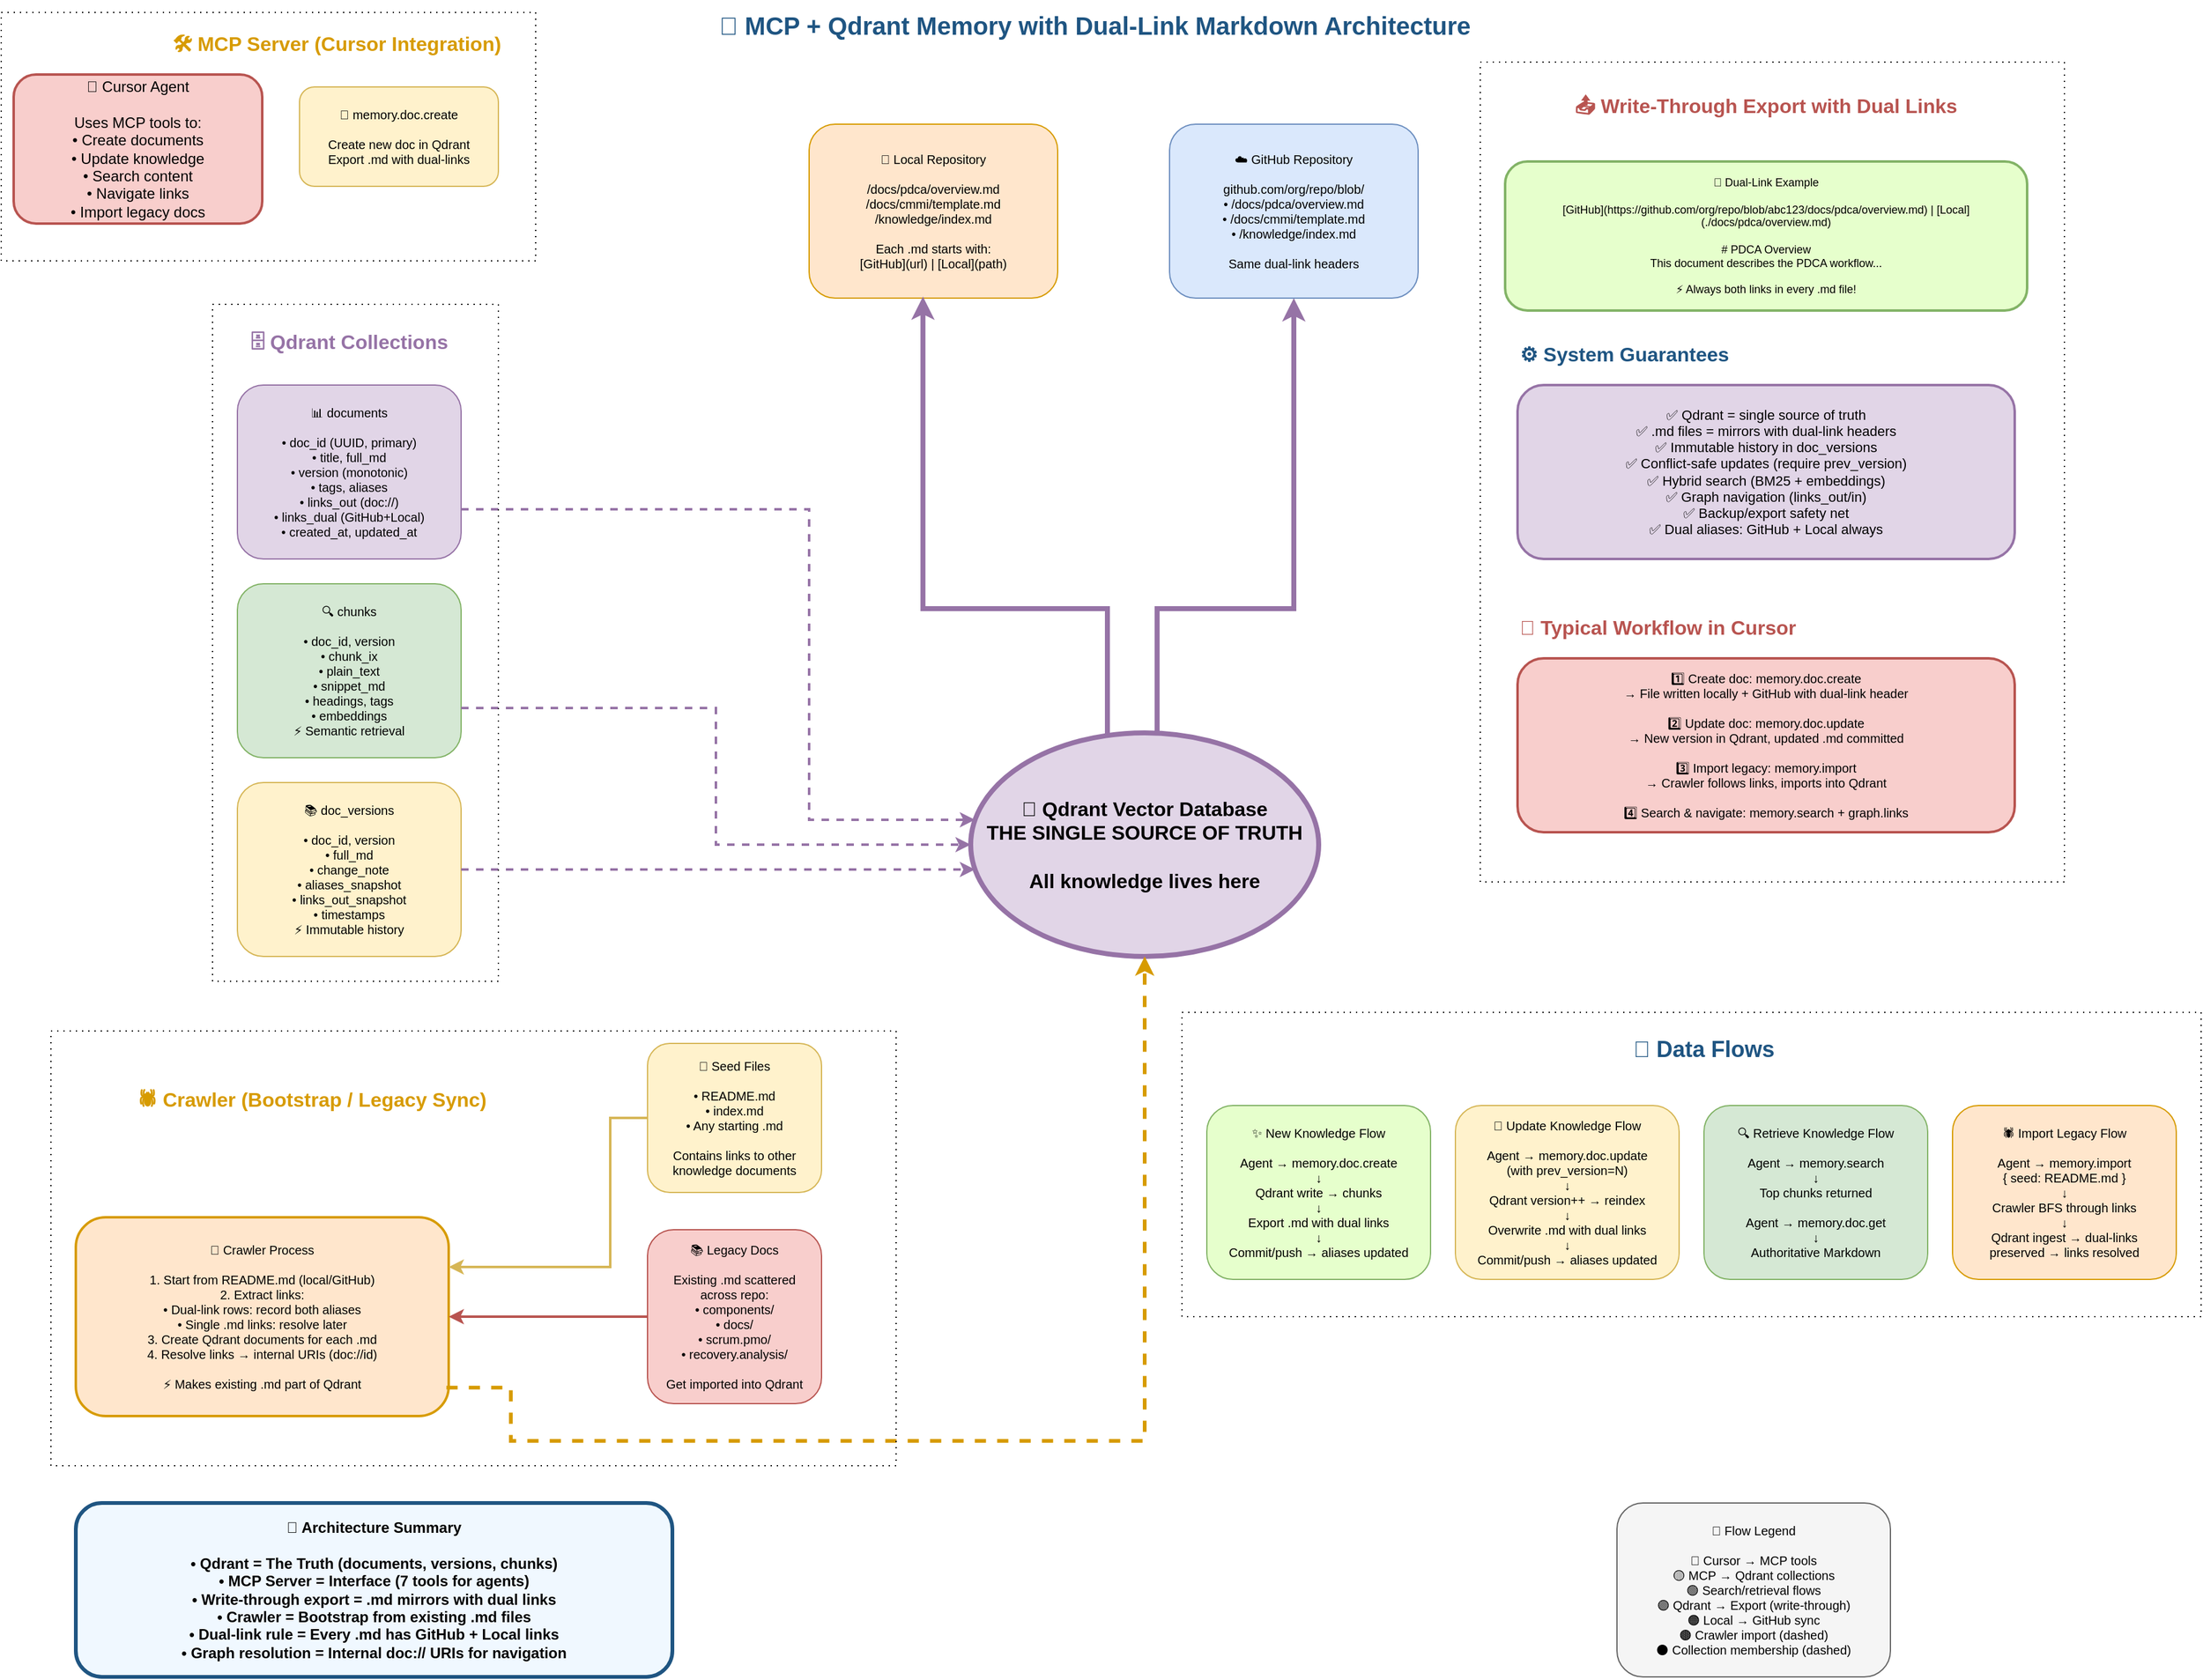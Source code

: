 <mxfile>
    <diagram name="MCP + Qdrant Memory with Dual-Link Markdown Architecture" id="mcp-qdrant-arch">
        <mxGraphModel dx="2137" dy="716" grid="1" gridSize="10" guides="1" tooltips="1" connect="1" arrows="1" fold="1" page="1" pageScale="1" pageWidth="1800" pageHeight="1400" math="0" shadow="0">
            <root>
                <mxCell id="0"/>
                <mxCell id="1" parent="0"/>
                <mxCell id="title" value="🔄 MCP + Qdrant Memory with Dual-Link Markdown Architecture" style="text;html=1;strokeColor=none;fillColor=none;align=center;verticalAlign=middle;whiteSpace=wrap;rounded=0;fontSize=20;fontStyle=1;fontColor=#1f5582;" parent="1" vertex="1">
                    <mxGeometry x="200" y="10" width="1400" height="40" as="geometry"/>
                </mxCell>
                <mxCell id="qdrant-core" value="🧠 Qdrant Vector Database&lt;br&gt;THE SINGLE SOURCE OF TRUTH&lt;br&gt;&lt;br&gt;All knowledge lives here" style="ellipse;whiteSpace=wrap;html=1;fontSize=16;fontStyle=1;fillColor=#e1d5e7;strokeColor=#9673a6;strokeWidth=4;" parent="1" vertex="1">
                    <mxGeometry x="800" y="600" width="280" height="180" as="geometry"/>
                </mxCell>
                <mxCell id="collections-title" value="🗄️ Qdrant Collections" style="text;html=1;strokeColor=none;fillColor=none;align=center;verticalAlign=middle;whiteSpace=wrap;rounded=0;fontSize=16;fontStyle=1;fontColor=#9673a6;" parent="1" vertex="1">
                    <mxGeometry x="200" y="270" width="200" height="30" as="geometry"/>
                </mxCell>
                <mxCell id="documents-collection" value="📊 documents&lt;br&gt;&lt;br&gt;• doc_id (UUID, primary)&lt;br&gt;• title, full_md&lt;br&gt;• version (monotonic)&lt;br&gt;• tags, aliases&lt;br&gt;• links_out (doc://&lt;id&gt;)&lt;br&gt;• links_dual (GitHub+Local)&lt;br&gt;• created_at, updated_at" style="rounded=1;whiteSpace=wrap;html=1;fontSize=10;fillColor=#e1d5e7;strokeColor=#9673a6;" parent="1" vertex="1">
                    <mxGeometry x="210" y="320" width="180" height="140" as="geometry"/>
                </mxCell>
                <mxCell id="doc-versions-collection" value="📚 doc_versions&lt;br&gt;&lt;br&gt;• doc_id, version&lt;br&gt;• full_md&lt;br&gt;• change_note&lt;br&gt;• aliases_snapshot&lt;br&gt;• links_out_snapshot&lt;br&gt;• timestamps&lt;br&gt;⚡ Immutable history" style="rounded=1;whiteSpace=wrap;html=1;fontSize=10;fillColor=#fff2cc;strokeColor=#d6b656;" parent="1" vertex="1">
                    <mxGeometry x="210" y="640" width="180" height="140" as="geometry"/>
                </mxCell>
                <mxCell id="chunks-collection" value="🔍 chunks&lt;br&gt;&lt;br&gt;• doc_id, version&lt;br&gt;• chunk_ix&lt;br&gt;• plain_text&lt;br&gt;• snippet_md&lt;br&gt;• headings, tags&lt;br&gt;• embeddings&lt;br&gt;⚡ Semantic retrieval" style="rounded=1;whiteSpace=wrap;html=1;fontSize=10;fillColor=#d5e8d4;strokeColor=#82b366;" parent="1" vertex="1">
                    <mxGeometry x="210" y="480" width="180" height="140" as="geometry"/>
                </mxCell>
                <mxCell id="mcp-server-title" value="🛠️ MCP Server (Cursor Integration)" style="text;html=1;strokeColor=none;fillColor=none;align=center;verticalAlign=middle;whiteSpace=wrap;rounded=0;fontSize=16;fontStyle=1;fontColor=#d79b00;" parent="1" vertex="1">
                    <mxGeometry x="90" y="30" width="400" height="30" as="geometry"/>
                </mxCell>
                <mxCell id="cursor-agent" value="🤖 Cursor Agent&lt;br&gt;&lt;br&gt;Uses MCP tools to:&lt;br&gt;• Create documents&lt;br&gt;• Update knowledge&lt;br&gt;• Search content&lt;br&gt;• Navigate links&lt;br&gt;• Import legacy docs" style="rounded=1;whiteSpace=wrap;html=1;fontSize=12;fillColor=#f8cecc;strokeColor=#b85450;strokeWidth=2;" parent="1" vertex="1">
                    <mxGeometry x="30" y="70" width="200" height="120" as="geometry"/>
                </mxCell>
                <mxCell id="2" value="📝 memory.doc.create&lt;br&gt;&lt;br&gt;Create new doc in Qdrant&lt;br&gt;Export .md with dual-links" style="rounded=1;whiteSpace=wrap;html=1;fontSize=10;fillColor=#fff2cc;strokeColor=#d6b656;" parent="1" vertex="1">
                    <mxGeometry x="260" y="80" width="160" height="80" as="geometry"/>
                </mxCell>
                <mxCell id="write-through-title" value="📤 Write-Through Export with Dual Links" style="text;html=1;strokeColor=none;fillColor=none;align=center;verticalAlign=middle;whiteSpace=wrap;rounded=0;fontSize=16;fontStyle=1;fontColor=#b85450;" parent="1" vertex="1">
                    <mxGeometry x="1240" y="80" width="400" height="30" as="geometry"/>
                </mxCell>
                <mxCell id="local-repo" value="📁 Local Repository&lt;br&gt;&lt;br&gt;/docs/pdca/overview.md&lt;br&gt;/docs/cmmi/template.md&lt;br&gt;/knowledge/index.md&lt;br&gt;&lt;br&gt;Each .md starts with:&lt;br&gt;[GitHub](url) | [Local](path)" style="rounded=1;whiteSpace=wrap;html=1;fontSize=10;fillColor=#ffe6cc;strokeColor=#d79b00;" parent="1" vertex="1">
                    <mxGeometry x="670" y="110" width="200" height="140" as="geometry"/>
                </mxCell>
                <mxCell id="dual-link-example" value="📄 Dual-Link Example&lt;br&gt;&lt;br&gt;[GitHub](https://github.com/org/repo/blob/abc123/docs/pdca/overview.md) | [Local](./docs/pdca/overview.md)&lt;br&gt;&lt;br&gt;# PDCA Overview&lt;br&gt;This document describes the PDCA workflow...&lt;br&gt;&lt;br&gt;⚡ Always both links in every .md file!" style="rounded=1;whiteSpace=wrap;html=1;fontSize=9;fillColor=#e6ffcc;strokeColor=#82b366;strokeWidth=2;" parent="1" vertex="1">
                    <mxGeometry x="1230" y="140" width="420" height="120" as="geometry"/>
                </mxCell>
                <mxCell id="crawler-title" value="🕷️ Crawler (Bootstrap / Legacy Sync)" style="text;html=1;strokeColor=none;fillColor=none;align=center;verticalAlign=middle;whiteSpace=wrap;rounded=0;fontSize=16;fontStyle=1;fontColor=#d79b00;" parent="1" vertex="1">
                    <mxGeometry x="70" y="880" width="400" height="30" as="geometry"/>
                </mxCell>
                <mxCell id="crawler-process" value="🎯 Crawler Process&lt;br&gt;&lt;br&gt;1. Start from README.md (local/GitHub)&lt;br&gt;2. Extract links:&lt;br&gt;   • Dual-link rows: record both aliases&lt;br&gt;   • Single .md links: resolve later&lt;br&gt;3. Create Qdrant documents for each .md&lt;br&gt;4. Resolve links → internal URIs (doc://id)&lt;br&gt;&lt;br&gt;⚡ Makes existing .md part of Qdrant" style="rounded=1;whiteSpace=wrap;html=1;fontSize=10;fillColor=#ffe6cc;strokeColor=#d79b00;strokeWidth=2;" parent="1" vertex="1">
                    <mxGeometry x="80" y="990" width="300" height="160" as="geometry"/>
                </mxCell>
                <mxCell id="seed-files" value="🌱 Seed Files&lt;br&gt;&lt;br&gt;• README.md&lt;br&gt;• index.md&lt;br&gt;• Any starting .md&lt;br&gt;&lt;br&gt;Contains links to other&lt;br&gt;knowledge documents" style="rounded=1;whiteSpace=wrap;html=1;fontSize=10;fillColor=#fff2cc;strokeColor=#d6b656;" parent="1" vertex="1">
                    <mxGeometry x="540" y="850" width="140" height="120" as="geometry"/>
                </mxCell>
                <mxCell id="legacy-docs" value="📚 Legacy Docs&lt;br&gt;&lt;br&gt;Existing .md scattered&lt;br&gt;across repo:&lt;br&gt;• components/&lt;br&gt;• docs/&lt;br&gt;• scrum.pmo/&lt;br&gt;• recovery.analysis/&lt;br&gt;&lt;br&gt;Get imported into Qdrant" style="rounded=1;whiteSpace=wrap;html=1;fontSize=10;fillColor=#f8cecc;strokeColor=#b85450;" parent="1" vertex="1">
                    <mxGeometry x="540" y="1000" width="140" height="140" as="geometry"/>
                </mxCell>
                <mxCell id="data-flows-title" value="🔄 Data Flows" style="text;html=1;strokeColor=none;fillColor=none;align=center;verticalAlign=middle;whiteSpace=wrap;rounded=0;fontSize=18;fontStyle=1;fontColor=#1f5582;" parent="1" vertex="1">
                    <mxGeometry x="1290" y="840" width="200" height="30" as="geometry"/>
                </mxCell>
                <mxCell id="new-knowledge-flow" value="✨ New Knowledge Flow&lt;br&gt;&lt;br&gt;Agent → memory.doc.create&lt;br&gt;↓&lt;br&gt;Qdrant write → chunks&lt;br&gt;↓&lt;br&gt;Export .md with dual links&lt;br&gt;↓&lt;br&gt;Commit/push → aliases updated" style="rounded=1;whiteSpace=wrap;html=1;fontSize=10;fillColor=#e6ffcc;strokeColor=#82b366;" parent="1" vertex="1">
                    <mxGeometry x="990" y="900" width="180" height="140" as="geometry"/>
                </mxCell>
                <mxCell id="update-knowledge-flow" value="🔄 Update Knowledge Flow&lt;br&gt;&lt;br&gt;Agent → memory.doc.update&lt;br&gt;(with prev_version=N)&lt;br&gt;↓&lt;br&gt;Qdrant version++ → reindex&lt;br&gt;↓&lt;br&gt;Overwrite .md with dual links&lt;br&gt;↓&lt;br&gt;Commit/push → aliases updated" style="rounded=1;whiteSpace=wrap;html=1;fontSize=10;fillColor=#fff2cc;strokeColor=#d6b656;" parent="1" vertex="1">
                    <mxGeometry x="1190" y="900" width="180" height="140" as="geometry"/>
                </mxCell>
                <mxCell id="retrieve-knowledge-flow" value="🔍 Retrieve Knowledge Flow&lt;br&gt;&lt;br&gt;Agent → memory.search&lt;br&gt;↓&lt;br&gt;Top chunks returned&lt;br&gt;&lt;br&gt;Agent → memory.doc.get&lt;br&gt;↓&lt;br&gt;Authoritative Markdown" style="rounded=1;whiteSpace=wrap;html=1;fontSize=10;fillColor=#d5e8d4;strokeColor=#82b366;" parent="1" vertex="1">
                    <mxGeometry x="1390" y="900" width="180" height="140" as="geometry"/>
                </mxCell>
                <mxCell id="import-legacy-flow" value="🕷️ Import Legacy Flow&lt;br&gt;&lt;br&gt;Agent → memory.import&lt;br&gt;{ seed: README.md }&lt;br&gt;↓&lt;br&gt;Crawler BFS through links&lt;br&gt;↓&lt;br&gt;Qdrant ingest → dual-links&lt;br&gt;preserved → links resolved" style="rounded=1;whiteSpace=wrap;html=1;fontSize=10;fillColor=#ffe6cc;strokeColor=#d79b00;" parent="1" vertex="1">
                    <mxGeometry x="1590" y="900" width="180" height="140" as="geometry"/>
                </mxCell>
                <mxCell id="guarantees-title" value="⚙️ System Guarantees" style="text;html=1;strokeColor=none;fillColor=none;align=left;verticalAlign=middle;whiteSpace=wrap;rounded=0;fontSize=16;fontStyle=1;fontColor=#1f5582;" parent="1" vertex="1">
                    <mxGeometry x="1240" y="280" width="200" height="30" as="geometry"/>
                </mxCell>
                <mxCell id="guarantees-list" value="✅ Qdrant = single source of truth&lt;br&gt;✅ .md files = mirrors with dual-link headers&lt;br&gt;✅ Immutable history in doc_versions&lt;br&gt;✅ Conflict-safe updates (require prev_version)&lt;br&gt;✅ Hybrid search (BM25 + embeddings)&lt;br&gt;✅ Graph navigation (links_out/in)&lt;br&gt;✅ Backup/export safety net&lt;br&gt;✅ Dual aliases: GitHub + Local always" style="rounded=1;whiteSpace=wrap;html=1;fontSize=11;fillColor=#e1d5e7;strokeColor=#9673a6;strokeWidth=2;" parent="1" vertex="1">
                    <mxGeometry x="1240" y="320" width="400" height="140" as="geometry"/>
                </mxCell>
                <mxCell id="typical-workflow-title" value="🚀 Typical Workflow in Cursor" style="text;html=1;strokeColor=none;fillColor=none;align=left;verticalAlign=middle;whiteSpace=wrap;rounded=0;fontSize=16;fontStyle=1;fontColor=#b85450;" parent="1" vertex="1">
                    <mxGeometry x="1240" y="500" width="300" height="30" as="geometry"/>
                </mxCell>
                <mxCell id="workflow-steps" value="1️⃣ Create doc: memory.doc.create&lt;br&gt;   → File written locally + GitHub with dual-link header&lt;br&gt;&lt;br&gt;2️⃣ Update doc: memory.doc.update&lt;br&gt;   → New version in Qdrant, updated .md committed&lt;br&gt;&lt;br&gt;3️⃣ Import legacy: memory.import&lt;br&gt;   → Crawler follows links, imports into Qdrant&lt;br&gt;&lt;br&gt;4️⃣ Search &amp; navigate: memory.search + graph.links" style="rounded=1;whiteSpace=wrap;html=1;fontSize=10;fillColor=#f8cecc;strokeColor=#b85450;strokeWidth=2;" parent="1" vertex="1">
                    <mxGeometry x="1240" y="540" width="400" height="140" as="geometry"/>
                </mxCell>
                <mxCell id="flow-cursor-to-mcp" style="edgeStyle=orthogonalEdgeStyle;rounded=0;orthogonalLoop=1;jettySize=auto;html=1;strokeColor=#b85450;strokeWidth=3;" parent="1" source="cursor-agent" target="mcp-create" edge="1">
                    <mxGeometry relative="1" as="geometry"/>
                </mxCell>
                <mxCell id="flow-mcp-to-qdrant1" style="edgeStyle=orthogonalEdgeStyle;rounded=0;orthogonalLoop=1;jettySize=auto;html=1;strokeColor=#d6b656;strokeWidth=3;" parent="1" source="mcp-create" target="documents-collection" edge="1">
                    <mxGeometry relative="1" as="geometry">
                        <Array as="points">
                            <mxPoint x="360" y="400"/>
                            <mxPoint x="410" y="400"/>
                        </Array>
                    </mxGeometry>
                </mxCell>
                <mxCell id="flow-mcp-to-qdrant2" style="edgeStyle=orthogonalEdgeStyle;rounded=0;orthogonalLoop=1;jettySize=auto;html=1;strokeColor=#d6b656;strokeWidth=3;" parent="1" source="mcp-update" target="doc-versions-collection" edge="1">
                    <mxGeometry relative="1" as="geometry">
                        <Array as="points">
                            <mxPoint x="360" y="400"/>
                            <mxPoint x="610" y="400"/>
                        </Array>
                    </mxGeometry>
                </mxCell>
                <mxCell id="flow-mcp-to-qdrant3" style="edgeStyle=orthogonalEdgeStyle;rounded=0;orthogonalLoop=1;jettySize=auto;html=1;strokeColor=#82b366;strokeWidth=3;" parent="1" source="mcp-search" target="chunks-collection" edge="1">
                    <mxGeometry relative="1" as="geometry">
                        <Array as="points">
                            <mxPoint x="540" y="400"/>
                            <mxPoint x="810" y="400"/>
                        </Array>
                    </mxGeometry>
                </mxCell>
                <mxCell id="flow-crawler-to-qdrant" style="edgeStyle=orthogonalEdgeStyle;rounded=0;orthogonalLoop=1;jettySize=auto;html=1;strokeColor=#d79b00;strokeWidth=3;dashed=1;exitX=0.994;exitY=0.857;exitDx=0;exitDy=0;exitPerimeter=0;" parent="1" source="crawler-process" target="qdrant-core" edge="1">
                    <mxGeometry relative="1" as="geometry">
                        <Array as="points">
                            <mxPoint x="430" y="1127"/>
                            <mxPoint x="430" y="1170"/>
                            <mxPoint x="940" y="1170"/>
                        </Array>
                    </mxGeometry>
                </mxCell>
                <mxCell id="flow-seed-to-crawler" style="edgeStyle=orthogonalEdgeStyle;rounded=0;orthogonalLoop=1;jettySize=auto;html=1;strokeColor=#d6b656;strokeWidth=2;" parent="1" source="seed-files" target="crawler-process" edge="1">
                    <mxGeometry relative="1" as="geometry">
                        <Array as="points">
                            <mxPoint x="510" y="910"/>
                            <mxPoint x="510" y="1030"/>
                        </Array>
                    </mxGeometry>
                </mxCell>
                <mxCell id="flow-legacy-to-crawler" style="edgeStyle=orthogonalEdgeStyle;rounded=0;orthogonalLoop=1;jettySize=auto;html=1;strokeColor=#b85450;strokeWidth=2;" parent="1" source="legacy-docs" target="crawler-process" edge="1">
                    <mxGeometry relative="1" as="geometry"/>
                </mxCell>
                <mxCell id="collections-to-core" style="edgeStyle=orthogonalEdgeStyle;rounded=0;orthogonalLoop=1;jettySize=auto;html=1;strokeColor=#9673a6;strokeWidth=2;dashed=1;" parent="1" source="documents-collection" target="qdrant-core" edge="1">
                    <mxGeometry relative="1" as="geometry">
                        <Array as="points">
                            <mxPoint x="670" y="420"/>
                            <mxPoint x="670" y="670"/>
                        </Array>
                    </mxGeometry>
                </mxCell>
                <mxCell id="collections-to-core2" style="edgeStyle=orthogonalEdgeStyle;rounded=0;orthogonalLoop=1;jettySize=auto;html=1;strokeColor=#9673a6;strokeWidth=2;dashed=1;" parent="1" source="doc-versions-collection" target="qdrant-core" edge="1">
                    <mxGeometry relative="1" as="geometry">
                        <Array as="points">
                            <mxPoint x="700" y="710"/>
                            <mxPoint x="700" y="710"/>
                        </Array>
                    </mxGeometry>
                </mxCell>
                <mxCell id="collections-to-core3" style="edgeStyle=orthogonalEdgeStyle;rounded=0;orthogonalLoop=1;jettySize=auto;html=1;strokeColor=#9673a6;strokeWidth=2;dashed=1;" parent="1" source="chunks-collection" target="qdrant-core" edge="1">
                    <mxGeometry relative="1" as="geometry">
                        <Array as="points">
                            <mxPoint x="595" y="580"/>
                            <mxPoint x="595" y="690"/>
                        </Array>
                    </mxGeometry>
                </mxCell>
                <mxCell id="architecture-summary" value="🎯 Architecture Summary&lt;br&gt;&lt;br&gt;• Qdrant = The Truth (documents, versions, chunks)&lt;br&gt;• MCP Server = Interface (7 tools for agents)&lt;br&gt;• Write-through export = .md mirrors with dual links&lt;br&gt;• Crawler = Bootstrap from existing .md files&lt;br&gt;• Dual-link rule = Every .md has GitHub + Local links&lt;br&gt;• Graph resolution = Internal doc:// URIs for navigation" style="rounded=1;whiteSpace=wrap;html=1;fontSize=12;fillColor=#f0f8ff;strokeColor=#1f5582;strokeWidth=3;fontStyle=1;" parent="1" vertex="1">
                    <mxGeometry x="80" y="1220" width="480" height="140" as="geometry"/>
                </mxCell>
                <mxCell id="flow-legend" value="🎨 Flow Legend&lt;br&gt;&lt;br&gt;🔴 Cursor → MCP tools&lt;br&gt;🟡 MCP → Qdrant collections&lt;br&gt;🟢 Search/retrieval flows&lt;br&gt;🟣 Qdrant → Export (write-through)&lt;br&gt;🟠 Local → GitHub sync&lt;br&gt;🟤 Crawler import (dashed)&lt;br&gt;⚫ Collection membership (dashed)" style="rounded=1;whiteSpace=wrap;html=1;fontSize=10;fillColor=#f5f5f5;strokeColor=#666666;" parent="1" vertex="1">
                    <mxGeometry x="1320" y="1220" width="220" height="140" as="geometry"/>
                </mxCell>
                <mxCell id="3" value="" style="edgeStyle=orthogonalEdgeStyle;rounded=0;orthogonalLoop=1;jettySize=auto;html=1;strokeColor=#9673a6;strokeWidth=4;" edge="1" parent="1" source="qdrant-core" target="github-repo">
                    <mxGeometry relative="1" as="geometry">
                        <Array as="points">
                            <mxPoint x="950" y="500"/>
                            <mxPoint x="1060" y="500"/>
                        </Array>
                        <mxPoint x="940" y="600" as="sourcePoint"/>
                        <mxPoint x="1030" y="180" as="targetPoint"/>
                    </mxGeometry>
                </mxCell>
                <mxCell id="github-repo" value="☁️ GitHub Repository&lt;br&gt;&lt;br&gt;github.com/org/repo/blob/&lt;br&gt;• /docs/pdca/overview.md&lt;br&gt;• /docs/cmmi/template.md&lt;br&gt;• /knowledge/index.md&lt;br&gt;&lt;br&gt;Same dual-link headers" style="rounded=1;whiteSpace=wrap;html=1;fontSize=10;fillColor=#dae8fc;strokeColor=#6c8ebf;" parent="1" vertex="1">
                    <mxGeometry x="960" y="110" width="200" height="140" as="geometry"/>
                </mxCell>
                <mxCell id="5" value="" style="edgeStyle=orthogonalEdgeStyle;rounded=0;orthogonalLoop=1;jettySize=auto;html=1;strokeColor=#9673a6;strokeWidth=4;entryX=0.458;entryY=0.991;entryDx=0;entryDy=0;entryPerimeter=0;" edge="1" parent="1" target="local-repo">
                    <mxGeometry relative="1" as="geometry">
                        <Array as="points">
                            <mxPoint x="910" y="500"/>
                            <mxPoint x="762" y="500"/>
                        </Array>
                        <mxPoint x="910" y="601" as="sourcePoint"/>
                        <mxPoint x="1020" y="251" as="targetPoint"/>
                    </mxGeometry>
                </mxCell>
                <mxCell id="7" value="" style="rounded=0;whiteSpace=wrap;html=1;fillColor=none;dashed=1;dashPattern=1 4;" vertex="1" parent="1">
                    <mxGeometry x="60" y="840" width="680" height="350" as="geometry"/>
                </mxCell>
                <mxCell id="8" value="" style="rounded=0;whiteSpace=wrap;html=1;fillColor=none;dashed=1;dashPattern=1 4;" vertex="1" parent="1">
                    <mxGeometry x="20" y="20" width="430" height="200" as="geometry"/>
                </mxCell>
                <mxCell id="9" value="" style="rounded=0;whiteSpace=wrap;html=1;fillColor=none;dashed=1;dashPattern=1 4;" vertex="1" parent="1">
                    <mxGeometry x="190" y="255" width="230" height="545" as="geometry"/>
                </mxCell>
                <mxCell id="10" value="" style="rounded=0;whiteSpace=wrap;html=1;fillColor=none;dashed=1;dashPattern=1 4;" vertex="1" parent="1">
                    <mxGeometry x="970" y="825" width="820" height="245" as="geometry"/>
                </mxCell>
                <mxCell id="11" value="" style="rounded=0;whiteSpace=wrap;html=1;fillColor=none;dashed=1;dashPattern=1 4;" vertex="1" parent="1">
                    <mxGeometry x="1210" y="60" width="470" height="660" as="geometry"/>
                </mxCell>
            </root>
        </mxGraphModel>
    </diagram>
</mxfile>